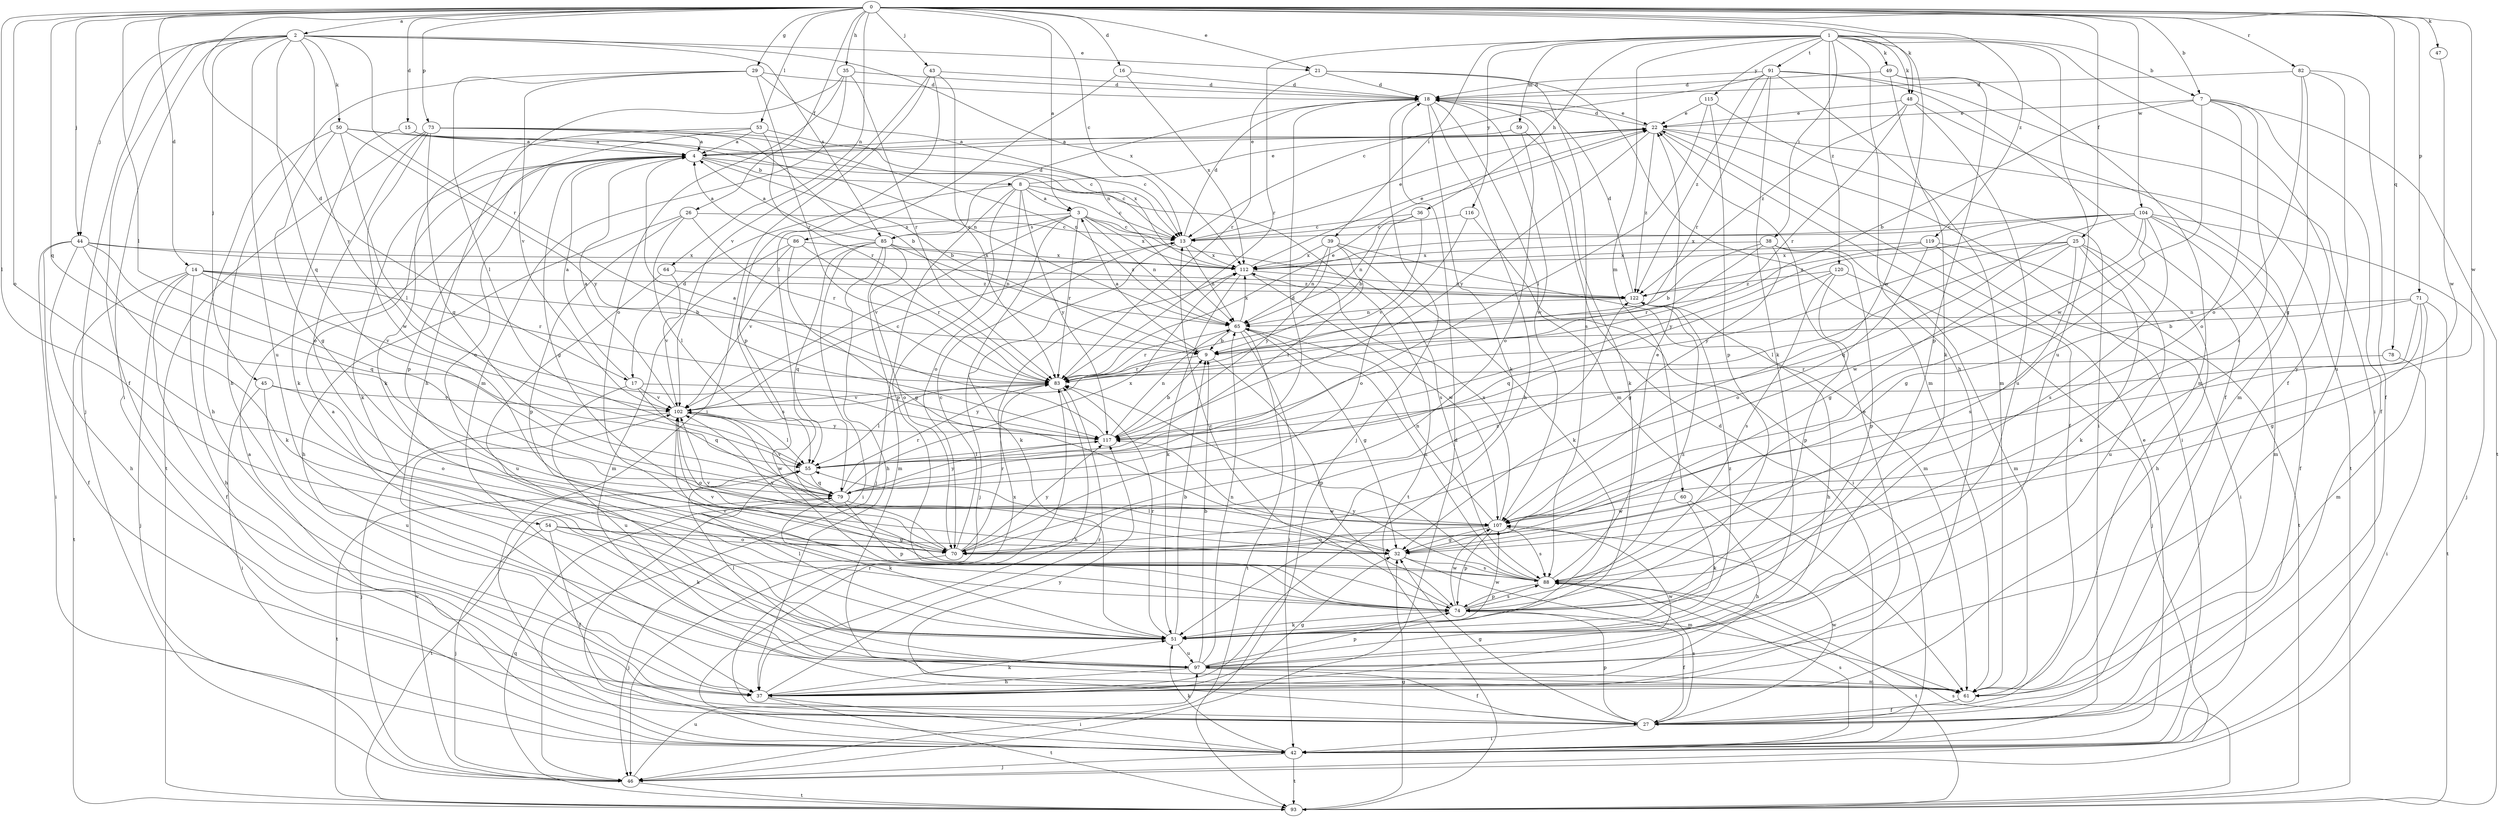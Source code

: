 strict digraph  {
0;
1;
2;
3;
4;
7;
8;
9;
13;
14;
15;
16;
17;
18;
21;
22;
25;
26;
27;
29;
32;
35;
36;
37;
38;
39;
42;
43;
44;
45;
46;
47;
48;
49;
50;
51;
53;
54;
55;
59;
60;
61;
64;
65;
70;
71;
73;
74;
78;
79;
82;
83;
85;
86;
88;
91;
93;
97;
102;
104;
107;
112;
115;
116;
117;
119;
120;
122;
0 -> 2  [label=a];
0 -> 3  [label=a];
0 -> 7  [label=b];
0 -> 13  [label=c];
0 -> 14  [label=d];
0 -> 15  [label=d];
0 -> 16  [label=d];
0 -> 17  [label=d];
0 -> 21  [label=e];
0 -> 25  [label=f];
0 -> 26  [label=f];
0 -> 29  [label=g];
0 -> 35  [label=h];
0 -> 43  [label=j];
0 -> 44  [label=j];
0 -> 47  [label=k];
0 -> 48  [label=k];
0 -> 53  [label=l];
0 -> 54  [label=l];
0 -> 55  [label=l];
0 -> 64  [label=n];
0 -> 70  [label=o];
0 -> 71  [label=p];
0 -> 73  [label=p];
0 -> 78  [label=q];
0 -> 79  [label=q];
0 -> 82  [label=r];
0 -> 104  [label=w];
0 -> 107  [label=w];
0 -> 119  [label=z];
1 -> 7  [label=b];
1 -> 27  [label=f];
1 -> 36  [label=h];
1 -> 37  [label=h];
1 -> 38  [label=i];
1 -> 39  [label=i];
1 -> 48  [label=k];
1 -> 49  [label=k];
1 -> 59  [label=m];
1 -> 60  [label=m];
1 -> 83  [label=r];
1 -> 91  [label=t];
1 -> 97  [label=u];
1 -> 107  [label=w];
1 -> 115  [label=y];
1 -> 116  [label=y];
1 -> 120  [label=z];
2 -> 21  [label=e];
2 -> 27  [label=f];
2 -> 42  [label=i];
2 -> 44  [label=j];
2 -> 45  [label=j];
2 -> 46  [label=j];
2 -> 50  [label=k];
2 -> 79  [label=q];
2 -> 83  [label=r];
2 -> 85  [label=s];
2 -> 97  [label=u];
2 -> 112  [label=x];
2 -> 117  [label=y];
3 -> 13  [label=c];
3 -> 46  [label=j];
3 -> 65  [label=n];
3 -> 83  [label=r];
3 -> 85  [label=s];
3 -> 86  [label=s];
3 -> 88  [label=s];
3 -> 102  [label=v];
3 -> 112  [label=x];
4 -> 8  [label=b];
4 -> 9  [label=b];
4 -> 13  [label=c];
4 -> 22  [label=e];
4 -> 32  [label=g];
4 -> 51  [label=k];
4 -> 70  [label=o];
7 -> 9  [label=b];
7 -> 22  [label=e];
7 -> 27  [label=f];
7 -> 70  [label=o];
7 -> 88  [label=s];
7 -> 93  [label=t];
7 -> 107  [label=w];
8 -> 3  [label=a];
8 -> 13  [label=c];
8 -> 17  [label=d];
8 -> 22  [label=e];
8 -> 46  [label=j];
8 -> 70  [label=o];
8 -> 74  [label=p];
8 -> 93  [label=t];
8 -> 117  [label=y];
9 -> 3  [label=a];
9 -> 74  [label=p];
9 -> 83  [label=r];
13 -> 18  [label=d];
13 -> 22  [label=e];
13 -> 51  [label=k];
13 -> 65  [label=n];
13 -> 112  [label=x];
14 -> 9  [label=b];
14 -> 27  [label=f];
14 -> 37  [label=h];
14 -> 46  [label=j];
14 -> 83  [label=r];
14 -> 93  [label=t];
14 -> 102  [label=v];
14 -> 122  [label=z];
15 -> 4  [label=a];
15 -> 51  [label=k];
15 -> 112  [label=x];
16 -> 18  [label=d];
16 -> 55  [label=l];
16 -> 112  [label=x];
17 -> 4  [label=a];
17 -> 79  [label=q];
17 -> 97  [label=u];
17 -> 102  [label=v];
17 -> 117  [label=y];
18 -> 22  [label=e];
18 -> 37  [label=h];
18 -> 46  [label=j];
18 -> 51  [label=k];
18 -> 61  [label=m];
18 -> 107  [label=w];
21 -> 18  [label=d];
21 -> 61  [label=m];
21 -> 83  [label=r];
21 -> 88  [label=s];
22 -> 4  [label=a];
22 -> 18  [label=d];
22 -> 27  [label=f];
22 -> 42  [label=i];
22 -> 93  [label=t];
22 -> 117  [label=y];
22 -> 122  [label=z];
25 -> 32  [label=g];
25 -> 37  [label=h];
25 -> 51  [label=k];
25 -> 55  [label=l];
25 -> 88  [label=s];
25 -> 97  [label=u];
25 -> 112  [label=x];
25 -> 117  [label=y];
26 -> 13  [label=c];
26 -> 37  [label=h];
26 -> 55  [label=l];
26 -> 74  [label=p];
26 -> 83  [label=r];
27 -> 32  [label=g];
27 -> 42  [label=i];
27 -> 74  [label=p];
27 -> 88  [label=s];
27 -> 107  [label=w];
27 -> 112  [label=x];
27 -> 117  [label=y];
29 -> 18  [label=d];
29 -> 37  [label=h];
29 -> 55  [label=l];
29 -> 65  [label=n];
29 -> 83  [label=r];
29 -> 102  [label=v];
32 -> 55  [label=l];
32 -> 61  [label=m];
32 -> 88  [label=s];
32 -> 102  [label=v];
35 -> 18  [label=d];
35 -> 37  [label=h];
35 -> 61  [label=m];
35 -> 70  [label=o];
35 -> 83  [label=r];
36 -> 9  [label=b];
36 -> 13  [label=c];
36 -> 65  [label=n];
36 -> 102  [label=v];
37 -> 22  [label=e];
37 -> 32  [label=g];
37 -> 42  [label=i];
37 -> 51  [label=k];
37 -> 83  [label=r];
37 -> 93  [label=t];
38 -> 9  [label=b];
38 -> 32  [label=g];
38 -> 61  [label=m];
38 -> 74  [label=p];
38 -> 83  [label=r];
38 -> 112  [label=x];
39 -> 51  [label=k];
39 -> 55  [label=l];
39 -> 61  [label=m];
39 -> 65  [label=n];
39 -> 112  [label=x];
39 -> 117  [label=y];
42 -> 4  [label=a];
42 -> 18  [label=d];
42 -> 22  [label=e];
42 -> 46  [label=j];
42 -> 51  [label=k];
42 -> 83  [label=r];
42 -> 88  [label=s];
42 -> 93  [label=t];
43 -> 18  [label=d];
43 -> 42  [label=i];
43 -> 74  [label=p];
43 -> 83  [label=r];
43 -> 102  [label=v];
44 -> 27  [label=f];
44 -> 37  [label=h];
44 -> 42  [label=i];
44 -> 51  [label=k];
44 -> 79  [label=q];
44 -> 112  [label=x];
44 -> 122  [label=z];
45 -> 42  [label=i];
45 -> 70  [label=o];
45 -> 97  [label=u];
45 -> 102  [label=v];
46 -> 18  [label=d];
46 -> 93  [label=t];
46 -> 97  [label=u];
46 -> 102  [label=v];
47 -> 107  [label=w];
48 -> 22  [label=e];
48 -> 61  [label=m];
48 -> 83  [label=r];
48 -> 97  [label=u];
48 -> 122  [label=z];
49 -> 18  [label=d];
49 -> 51  [label=k];
49 -> 61  [label=m];
49 -> 74  [label=p];
50 -> 4  [label=a];
50 -> 32  [label=g];
50 -> 37  [label=h];
50 -> 55  [label=l];
50 -> 65  [label=n];
50 -> 117  [label=y];
51 -> 9  [label=b];
51 -> 55  [label=l];
51 -> 83  [label=r];
51 -> 97  [label=u];
51 -> 107  [label=w];
51 -> 122  [label=z];
53 -> 4  [label=a];
53 -> 13  [label=c];
53 -> 51  [label=k];
53 -> 74  [label=p];
53 -> 83  [label=r];
54 -> 27  [label=f];
54 -> 32  [label=g];
54 -> 46  [label=j];
54 -> 51  [label=k];
54 -> 70  [label=o];
55 -> 79  [label=q];
55 -> 93  [label=t];
59 -> 4  [label=a];
59 -> 51  [label=k];
59 -> 70  [label=o];
60 -> 37  [label=h];
60 -> 51  [label=k];
60 -> 107  [label=w];
61 -> 27  [label=f];
64 -> 97  [label=u];
64 -> 102  [label=v];
64 -> 122  [label=z];
65 -> 9  [label=b];
65 -> 32  [label=g];
65 -> 42  [label=i];
65 -> 83  [label=r];
65 -> 93  [label=t];
65 -> 112  [label=x];
70 -> 13  [label=c];
70 -> 46  [label=j];
70 -> 83  [label=r];
70 -> 102  [label=v];
70 -> 117  [label=y];
70 -> 122  [label=z];
71 -> 9  [label=b];
71 -> 32  [label=g];
71 -> 61  [label=m];
71 -> 65  [label=n];
71 -> 93  [label=t];
71 -> 117  [label=y];
73 -> 4  [label=a];
73 -> 9  [label=b];
73 -> 13  [label=c];
73 -> 65  [label=n];
73 -> 70  [label=o];
73 -> 79  [label=q];
73 -> 93  [label=t];
73 -> 107  [label=w];
74 -> 13  [label=c];
74 -> 27  [label=f];
74 -> 51  [label=k];
74 -> 88  [label=s];
74 -> 102  [label=v];
74 -> 107  [label=w];
74 -> 122  [label=z];
78 -> 42  [label=i];
78 -> 83  [label=r];
79 -> 18  [label=d];
79 -> 51  [label=k];
79 -> 74  [label=p];
79 -> 83  [label=r];
79 -> 93  [label=t];
79 -> 102  [label=v];
79 -> 107  [label=w];
79 -> 112  [label=x];
79 -> 117  [label=y];
82 -> 18  [label=d];
82 -> 27  [label=f];
82 -> 32  [label=g];
82 -> 70  [label=o];
82 -> 97  [label=u];
83 -> 22  [label=e];
83 -> 37  [label=h];
83 -> 55  [label=l];
83 -> 102  [label=v];
85 -> 4  [label=a];
85 -> 18  [label=d];
85 -> 37  [label=h];
85 -> 42  [label=i];
85 -> 61  [label=m];
85 -> 65  [label=n];
85 -> 70  [label=o];
85 -> 79  [label=q];
85 -> 102  [label=v];
85 -> 112  [label=x];
86 -> 4  [label=a];
86 -> 32  [label=g];
86 -> 61  [label=m];
86 -> 83  [label=r];
86 -> 88  [label=s];
86 -> 112  [label=x];
88 -> 22  [label=e];
88 -> 65  [label=n];
88 -> 74  [label=p];
88 -> 83  [label=r];
88 -> 93  [label=t];
88 -> 102  [label=v];
88 -> 117  [label=y];
91 -> 13  [label=c];
91 -> 18  [label=d];
91 -> 27  [label=f];
91 -> 42  [label=i];
91 -> 51  [label=k];
91 -> 61  [label=m];
91 -> 83  [label=r];
91 -> 122  [label=z];
93 -> 32  [label=g];
93 -> 79  [label=q];
93 -> 88  [label=s];
97 -> 4  [label=a];
97 -> 9  [label=b];
97 -> 27  [label=f];
97 -> 37  [label=h];
97 -> 55  [label=l];
97 -> 61  [label=m];
97 -> 65  [label=n];
97 -> 74  [label=p];
97 -> 107  [label=w];
102 -> 4  [label=a];
102 -> 13  [label=c];
102 -> 46  [label=j];
102 -> 55  [label=l];
102 -> 70  [label=o];
102 -> 107  [label=w];
102 -> 117  [label=y];
104 -> 13  [label=c];
104 -> 27  [label=f];
104 -> 32  [label=g];
104 -> 46  [label=j];
104 -> 61  [label=m];
104 -> 79  [label=q];
104 -> 88  [label=s];
104 -> 107  [label=w];
104 -> 112  [label=x];
104 -> 117  [label=y];
107 -> 32  [label=g];
107 -> 65  [label=n];
107 -> 70  [label=o];
107 -> 74  [label=p];
107 -> 88  [label=s];
107 -> 112  [label=x];
112 -> 22  [label=e];
112 -> 51  [label=k];
112 -> 107  [label=w];
112 -> 122  [label=z];
115 -> 22  [label=e];
115 -> 42  [label=i];
115 -> 55  [label=l];
115 -> 74  [label=p];
116 -> 13  [label=c];
116 -> 42  [label=i];
116 -> 70  [label=o];
117 -> 4  [label=a];
117 -> 9  [label=b];
117 -> 55  [label=l];
117 -> 65  [label=n];
119 -> 42  [label=i];
119 -> 70  [label=o];
119 -> 93  [label=t];
119 -> 112  [label=x];
119 -> 122  [label=z];
120 -> 46  [label=j];
120 -> 74  [label=p];
120 -> 79  [label=q];
120 -> 88  [label=s];
120 -> 122  [label=z];
122 -> 18  [label=d];
122 -> 37  [label=h];
122 -> 65  [label=n];
}
